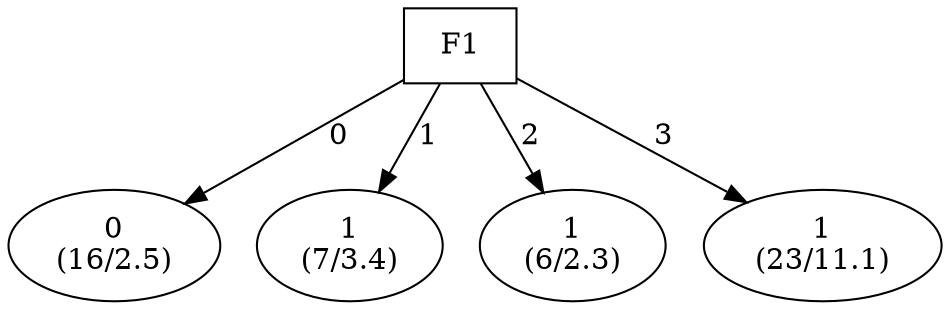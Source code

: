 digraph YaDT {
n0 [ shape=box, label="F1\n"]
n0 -> n1 [label="0"]
n1 [ shape=ellipse, label="0\n(16/2.5)"]
n0 -> n2 [label="1"]
n2 [ shape=ellipse, label="1\n(7/3.4)"]
n0 -> n3 [label="2"]
n3 [ shape=ellipse, label="1\n(6/2.3)"]
n0 -> n4 [label="3"]
n4 [ shape=ellipse, label="1\n(23/11.1)"]
}
